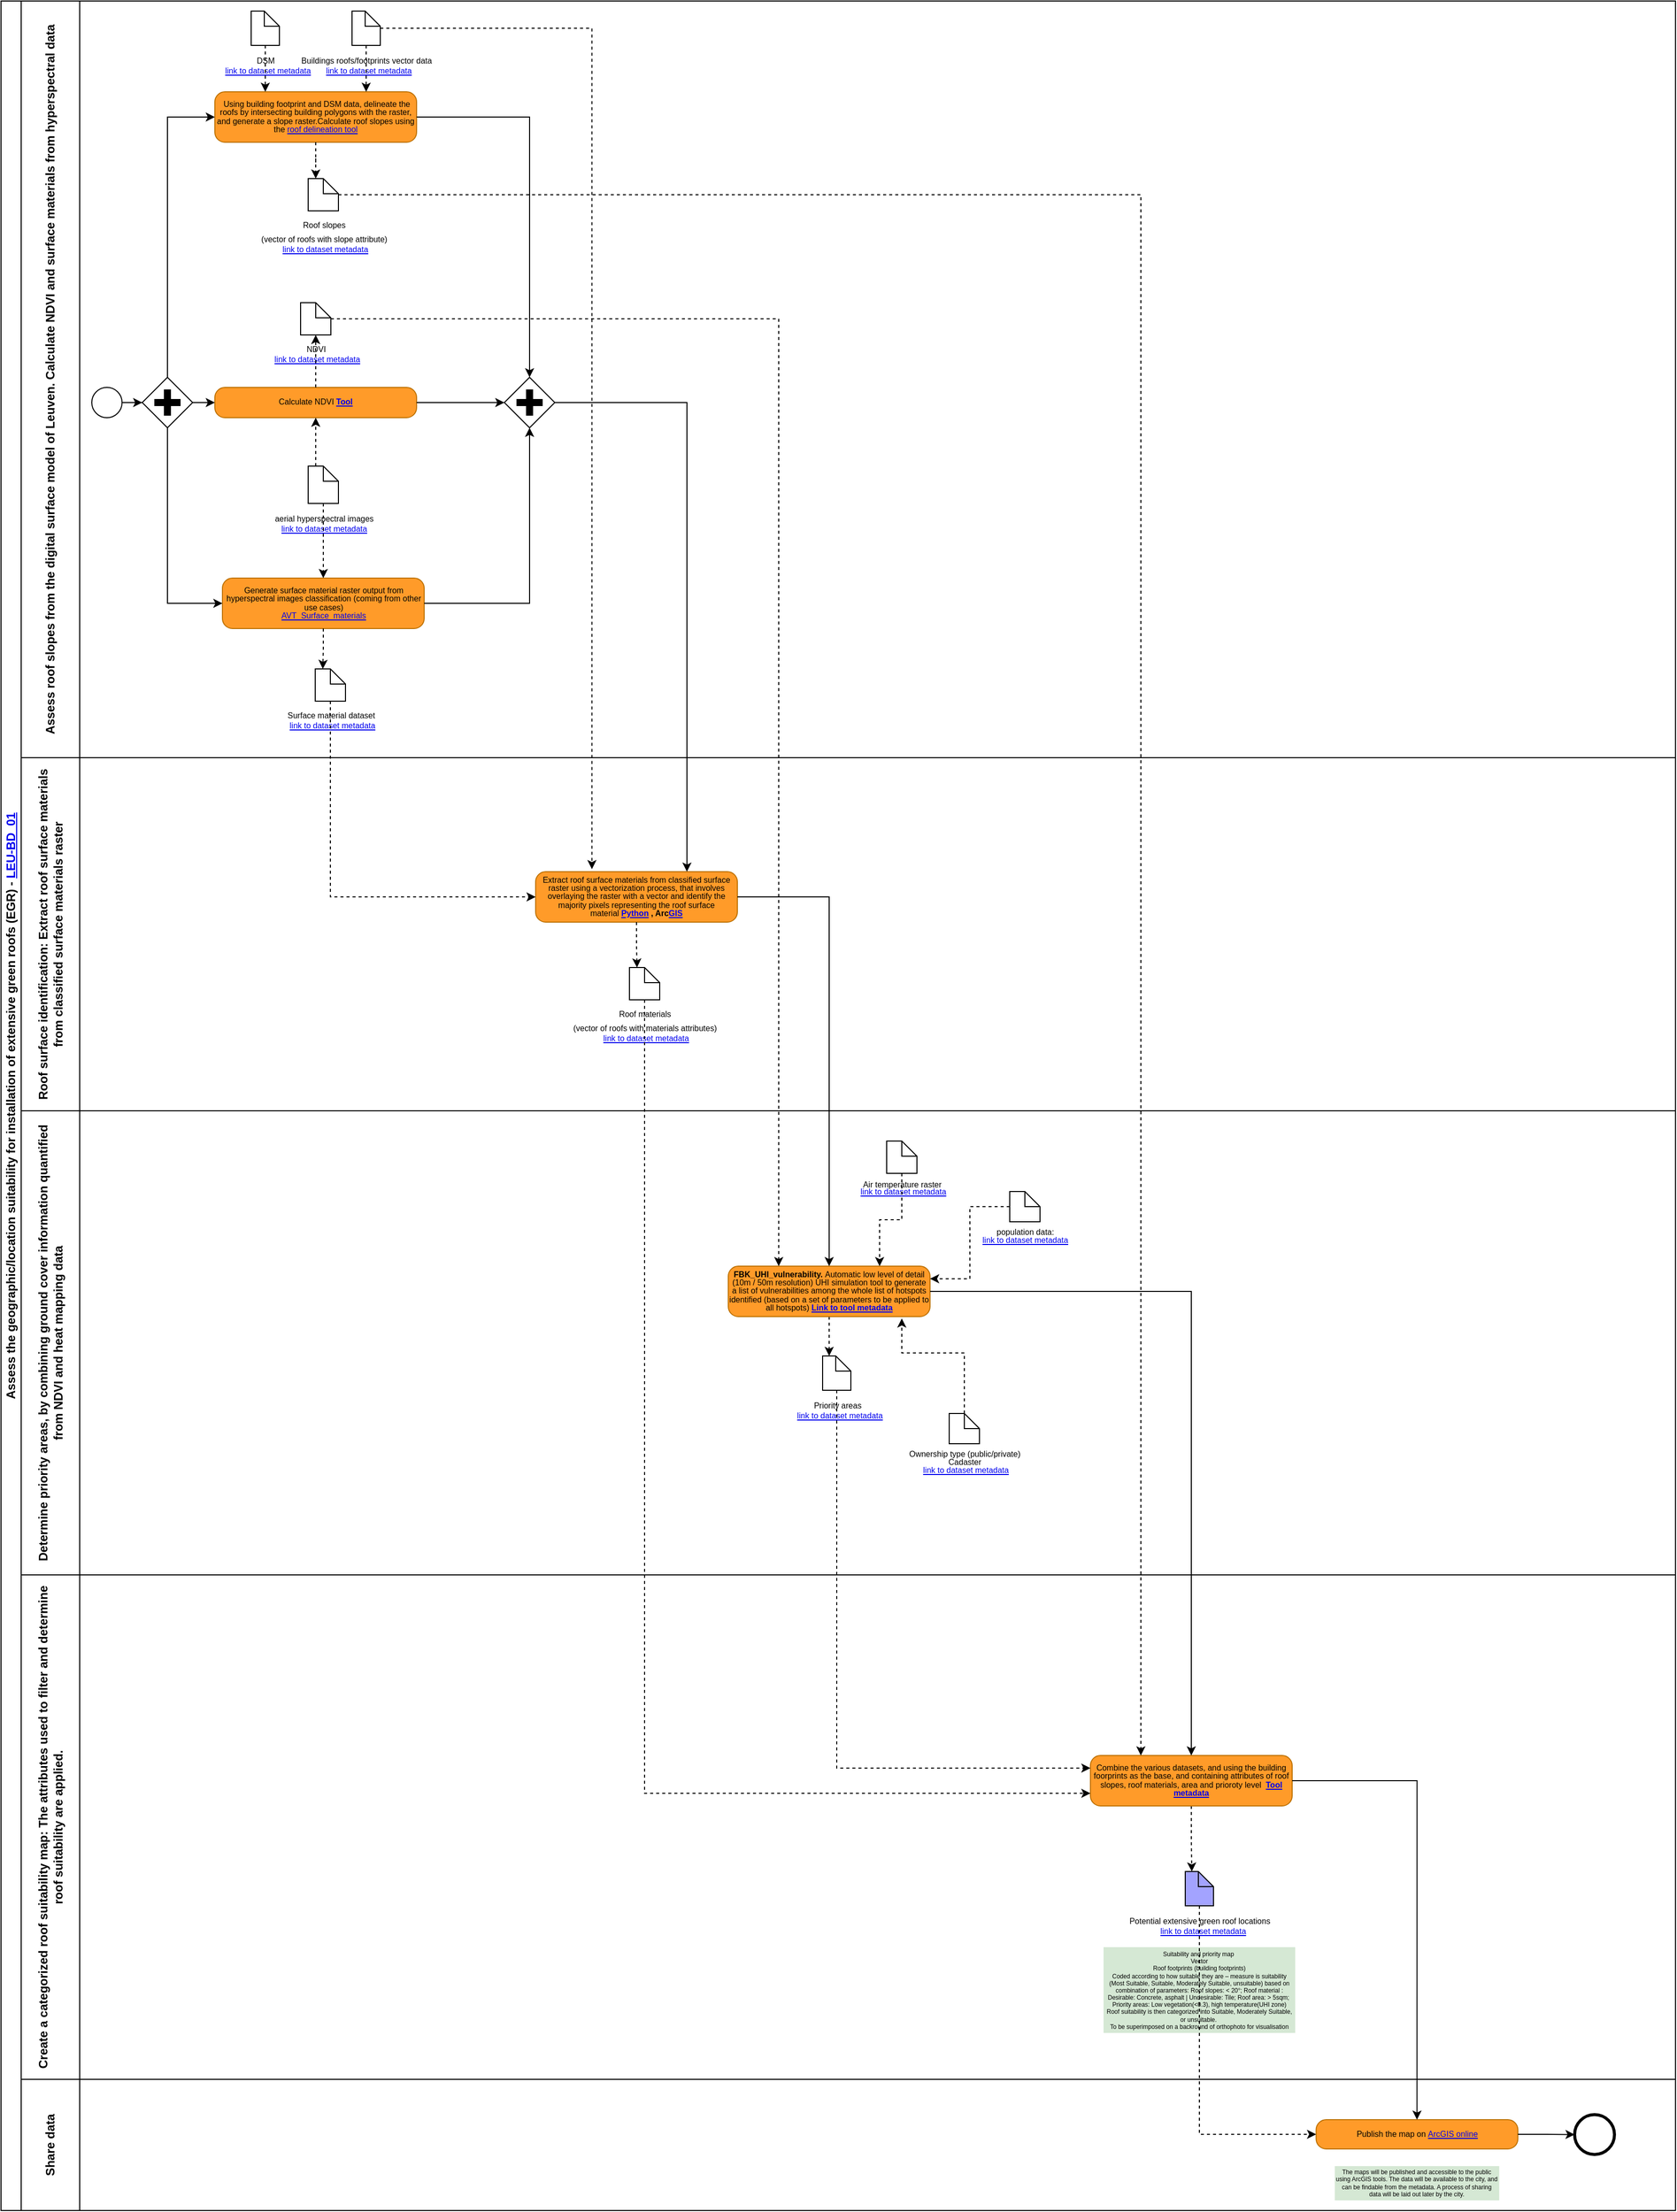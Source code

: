 <mxfile version="26.0.16" pages="2">
  <diagram name="LEU-BD1_green_roofs" id="F97aDcaribmYSFwoTKZO">
    <mxGraphModel grid="1" page="1" gridSize="10" guides="1" tooltips="1" connect="1" arrows="1" fold="1" pageScale="1" pageWidth="3300" pageHeight="4681" math="0" shadow="0">
      <root>
        <mxCell id="PcYaHmH3jo6lt0JSgFxJ-0" />
        <mxCell id="PcYaHmH3jo6lt0JSgFxJ-1" parent="PcYaHmH3jo6lt0JSgFxJ-0" />
        <mxCell id="PcYaHmH3jo6lt0JSgFxJ-2" value="Assess the geographic/location suitability for installation of extensive green roofs (EGR) - &lt;a href=&quot;https://docs.google.com/document/d/1skQ88CDp-9vRKbNcEwRzxr1D_h4HPzzd/edit#heading=h.gjdgxs&quot;&gt;LEU-BD_01&lt;/a&gt;" style="swimlane;html=1;childLayout=stackLayout;resizeParent=1;resizeParentMax=0;horizontal=0;startSize=20;horizontalStack=0;whiteSpace=wrap;" vertex="1" parent="PcYaHmH3jo6lt0JSgFxJ-1">
          <mxGeometry x="50" y="-4390" width="1660" height="2190" as="geometry">
            <mxRectangle x="99" y="-2240" width="40" height="50" as="alternateBounds" />
          </mxGeometry>
        </mxCell>
        <mxCell id="PcYaHmH3jo6lt0JSgFxJ-3" value="Assess roof slopes from the digital surface model of Leuven. Calculate NDVI and surface materials from hyperspectral data" style="swimlane;html=1;startSize=58;horizontal=0;whiteSpace=wrap;" vertex="1" parent="PcYaHmH3jo6lt0JSgFxJ-2">
          <mxGeometry x="20" width="1640" height="750" as="geometry">
            <mxRectangle x="20" width="1133" height="30" as="alternateBounds" />
          </mxGeometry>
        </mxCell>
        <mxCell id="PcYaHmH3jo6lt0JSgFxJ-4" style="edgeStyle=orthogonalEdgeStyle;rounded=0;orthogonalLoop=1;jettySize=auto;html=1;entryX=0;entryY=0.5;entryDx=0;entryDy=0;entryPerimeter=0;" edge="1" parent="PcYaHmH3jo6lt0JSgFxJ-3" source="PcYaHmH3jo6lt0JSgFxJ-5" target="PcYaHmH3jo6lt0JSgFxJ-13">
          <mxGeometry relative="1" as="geometry">
            <mxPoint x="135" y="278" as="targetPoint" />
          </mxGeometry>
        </mxCell>
        <mxCell id="PcYaHmH3jo6lt0JSgFxJ-5" value="" style="points=[[0.145,0.145,0],[0.5,0,0],[0.855,0.145,0],[1,0.5,0],[0.855,0.855,0],[0.5,1,0],[0.145,0.855,0],[0,0.5,0]];shape=mxgraph.bpmn.event;html=1;verticalLabelPosition=bottom;labelBackgroundColor=#ffffff;verticalAlign=top;align=center;perimeter=ellipsePerimeter;outlineConnect=0;aspect=fixed;outline=standard;symbol=general;" vertex="1" parent="PcYaHmH3jo6lt0JSgFxJ-3">
          <mxGeometry x="70" y="383" width="30" height="30" as="geometry" />
        </mxCell>
        <mxCell id="PcYaHmH3jo6lt0JSgFxJ-6" value="&lt;h6 style=&quot;line-height: 100%;&quot;&gt;&lt;font face=&quot;Arial&quot;&gt;&lt;span style=&quot;font-size: 8px; font-weight: 400;&quot;&gt;&amp;nbsp;Using building footprint and DSM data, delineate the roofs by intersecting building polygons with the raster, and generate a slope raster.Calculate roof slopes using the &lt;a href=&quot;https://usage.geocat.live/catalogue/srv/eng/catalog.search#/metadata/c5ecc760-1d15-4c49-a8e0-0914b98b8935&quot;&gt;roof delineation&amp;nbsp;tool&lt;/a&gt;&lt;/span&gt;&lt;/font&gt;&lt;/h6&gt;" style="points=[[0.25,0,0],[0.5,0,0],[0.75,0,0],[1,0.25,0],[1,0.5,0],[1,0.75,0],[0.75,1,0],[0.5,1,0],[0.25,1,0],[0,0.75,0],[0,0.5,0],[0,0.25,0]];shape=mxgraph.bpmn.task;whiteSpace=wrap;rectStyle=rounded;size=10;html=1;container=1;expand=0;collapsible=0;taskMarker=abstract;fillColor=#ff9b29;fontColor=#000000;strokeColor=#BD7000;" vertex="1" parent="PcYaHmH3jo6lt0JSgFxJ-3">
          <mxGeometry x="192" y="90" width="200" height="50" as="geometry" />
        </mxCell>
        <UserObject label="&lt;div style=&quot;line-height: 100%;&quot;&gt;&lt;div style=&quot;line-height: 100%;&quot;&gt;&lt;div style=&quot;line-height: 100%;&quot;&gt;&lt;span style=&quot;font-size: 8px;&quot;&gt;Roof slopes&lt;/span&gt;&lt;/div&gt;&lt;div style=&quot;line-height: 100%;&quot;&gt;&lt;span style=&quot;font-size: 8px;&quot;&gt;(vector of roofs with slope attribute)&lt;/span&gt;&lt;br&gt;&lt;/div&gt;&lt;/div&gt;&lt;div style=&quot;font-size: 8px; line-height: 100%;&quot;&gt;&lt;span style=&quot;font-family: Arial; background-color: initial;&quot;&gt;&amp;nbsp;&lt;/span&gt;&lt;a href=&quot;https://usage.geocat.live/catalogue/srv/eng/catalog.search#/metadata/e33b2d0a-5241-416d-af89-9103f6f5814f&quot; style=&quot;font-family: Arial; background-color: initial;&quot;&gt;link to dataset metadata&lt;/a&gt;&lt;br&gt;&lt;/div&gt;&lt;/div&gt;" id="PcYaHmH3jo6lt0JSgFxJ-7">
          <mxCell style="shape=mxgraph.bpmn.data;labelPosition=center;verticalLabelPosition=bottom;align=center;verticalAlign=top;size=15;html=1;" vertex="1" parent="PcYaHmH3jo6lt0JSgFxJ-3">
            <mxGeometry x="284.5" y="176" width="30" height="32" as="geometry" />
          </mxCell>
        </UserObject>
        <mxCell id="PcYaHmH3jo6lt0JSgFxJ-8" style="edgeStyle=orthogonalEdgeStyle;rounded=0;orthogonalLoop=1;jettySize=auto;html=1;entryX=0;entryY=0;entryDx=7.5;entryDy=0;entryPerimeter=0;dashed=1;" edge="1" parent="PcYaHmH3jo6lt0JSgFxJ-3" source="PcYaHmH3jo6lt0JSgFxJ-6" target="PcYaHmH3jo6lt0JSgFxJ-7">
          <mxGeometry relative="1" as="geometry" />
        </mxCell>
        <UserObject label="&lt;div style=&quot;&quot;&gt;&lt;div style=&quot;&quot;&gt;&lt;font face=&quot;Arial&quot;&gt;&lt;span style=&quot;font-size: 8px;&quot;&gt;DSM&lt;/span&gt;&lt;/font&gt;&lt;br&gt;&lt;/div&gt;&lt;div style=&quot;font-size: 8px;&quot;&gt;&lt;font face=&quot;Arial&quot; style=&quot;font-size: 8px;&quot;&gt;&amp;nbsp; &lt;a href=&quot;https://geonetwork.sdi.sadl.kuleuven.be/geonetwork/srv/eng/catalog.search#/metadata/0da2e5e4-6886-426b-bb82-c0ffe6faeff6&quot;&gt;link to dataset metadata&lt;/a&gt;&lt;/font&gt;&lt;/div&gt;&lt;/div&gt;" id="PcYaHmH3jo6lt0JSgFxJ-9">
          <mxCell style="shape=mxgraph.bpmn.data;labelPosition=center;verticalLabelPosition=bottom;align=center;verticalAlign=top;size=15;html=1;" vertex="1" parent="PcYaHmH3jo6lt0JSgFxJ-3">
            <mxGeometry x="228" y="10" width="28" height="34" as="geometry" />
          </mxCell>
        </UserObject>
        <mxCell id="PcYaHmH3jo6lt0JSgFxJ-10" style="edgeStyle=orthogonalEdgeStyle;rounded=0;orthogonalLoop=1;jettySize=auto;html=1;entryX=0.25;entryY=0;entryDx=0;entryDy=0;entryPerimeter=0;dashed=1;" edge="1" parent="PcYaHmH3jo6lt0JSgFxJ-3" source="PcYaHmH3jo6lt0JSgFxJ-9" target="PcYaHmH3jo6lt0JSgFxJ-6">
          <mxGeometry relative="1" as="geometry" />
        </mxCell>
        <UserObject label="&lt;div style=&quot;&quot;&gt;&lt;div style=&quot;&quot;&gt;&lt;font face=&quot;Arial&quot;&gt;&lt;span style=&quot;font-size: 8px;&quot;&gt;Buildings roofs/footprints vector data&lt;/span&gt;&lt;/font&gt;&lt;br&gt;&lt;/div&gt;&lt;div style=&quot;font-size: 8px;&quot;&gt;&lt;font face=&quot;Arial&quot; style=&quot;font-size: 8px;&quot;&gt;&amp;nbsp; &lt;a href=&quot;https://geonetwork.sdi.sadl.kuleuven.be/geonetwork/srv/eng/catalog.search#/metadata/b5835e44-e554-496b-b930-da4fca628a45&quot;&gt;link to dataset metadata&lt;/a&gt;&lt;/font&gt;&lt;/div&gt;&lt;/div&gt;" id="PcYaHmH3jo6lt0JSgFxJ-11">
          <mxCell style="shape=mxgraph.bpmn.data;labelPosition=center;verticalLabelPosition=bottom;align=center;verticalAlign=top;size=15;html=1;" vertex="1" parent="PcYaHmH3jo6lt0JSgFxJ-3">
            <mxGeometry x="328" y="10" width="28" height="34" as="geometry" />
          </mxCell>
        </UserObject>
        <mxCell id="PcYaHmH3jo6lt0JSgFxJ-12" style="edgeStyle=orthogonalEdgeStyle;rounded=0;orthogonalLoop=1;jettySize=auto;html=1;entryX=0.75;entryY=0;entryDx=0;entryDy=0;entryPerimeter=0;dashed=1;" edge="1" parent="PcYaHmH3jo6lt0JSgFxJ-3" source="PcYaHmH3jo6lt0JSgFxJ-11" target="PcYaHmH3jo6lt0JSgFxJ-6">
          <mxGeometry relative="1" as="geometry" />
        </mxCell>
        <mxCell id="PcYaHmH3jo6lt0JSgFxJ-13" value="" style="points=[[0.25,0.25,0],[0.5,0,0],[0.75,0.25,0],[1,0.5,0],[0.75,0.75,0],[0.5,1,0],[0.25,0.75,0],[0,0.5,0]];shape=mxgraph.bpmn.gateway2;html=1;verticalLabelPosition=bottom;labelBackgroundColor=#ffffff;verticalAlign=top;align=center;perimeter=rhombusPerimeter;outlineConnect=0;outline=none;symbol=none;gwType=parallel;" vertex="1" parent="PcYaHmH3jo6lt0JSgFxJ-3">
          <mxGeometry x="120" y="373" width="50" height="50" as="geometry" />
        </mxCell>
        <mxCell id="PcYaHmH3jo6lt0JSgFxJ-14" style="edgeStyle=orthogonalEdgeStyle;rounded=0;orthogonalLoop=1;jettySize=auto;html=1;entryX=0;entryY=0.5;entryDx=0;entryDy=0;entryPerimeter=0;exitX=0.5;exitY=0;exitDx=0;exitDy=0;exitPerimeter=0;" edge="1" parent="PcYaHmH3jo6lt0JSgFxJ-3" source="PcYaHmH3jo6lt0JSgFxJ-13" target="PcYaHmH3jo6lt0JSgFxJ-6">
          <mxGeometry relative="1" as="geometry" />
        </mxCell>
        <mxCell id="PcYaHmH3jo6lt0JSgFxJ-15" value="&lt;h6 style=&quot;line-height: 100%;&quot;&gt;&lt;font style=&quot;&quot; face=&quot;Arial&quot;&gt;&lt;span style=&quot;font-size: 8px; font-weight: 400;&quot;&gt;Generate surface material raster output from hyperspectral images classification (coming from other use cases)&lt;/span&gt;&lt;br&gt;&lt;/font&gt;&lt;font face=&quot;Arial&quot;&gt;&lt;span style=&quot;font-size: 8px;&quot;&gt;&lt;a href=&quot;https://usage.geocat.live/catalogue/srv/ger/catalog.search#/metadata/fd520039-50a1-46c0-94a1-9b5369333e2a&quot; style=&quot;font-weight: normal;&quot;&gt;AVT_Surface_materials&lt;/a&gt;&lt;/span&gt;&lt;/font&gt;&lt;/h6&gt;" style="points=[[0.25,0,0],[0.5,0,0],[0.75,0,0],[1,0.25,0],[1,0.5,0],[1,0.75,0],[0.75,1,0],[0.5,1,0],[0.25,1,0],[0,0.75,0],[0,0.5,0],[0,0.25,0]];shape=mxgraph.bpmn.task;whiteSpace=wrap;rectStyle=rounded;size=10;html=1;container=1;expand=0;collapsible=0;taskMarker=abstract;fillColor=#ff9b29;fontColor=#000000;strokeColor=#BD7000;" vertex="1" parent="PcYaHmH3jo6lt0JSgFxJ-3">
          <mxGeometry x="199.5" y="572" width="200" height="50" as="geometry" />
        </mxCell>
        <mxCell id="PcYaHmH3jo6lt0JSgFxJ-16" style="edgeStyle=orthogonalEdgeStyle;rounded=0;orthogonalLoop=1;jettySize=auto;html=1;entryX=0;entryY=0.5;entryDx=0;entryDy=0;entryPerimeter=0;exitX=0.5;exitY=1;exitDx=0;exitDy=0;exitPerimeter=0;" edge="1" parent="PcYaHmH3jo6lt0JSgFxJ-3" source="PcYaHmH3jo6lt0JSgFxJ-13" target="PcYaHmH3jo6lt0JSgFxJ-15">
          <mxGeometry relative="1" as="geometry">
            <mxPoint x="191" y="350" as="targetPoint" />
          </mxGeometry>
        </mxCell>
        <UserObject label="&lt;div style=&quot;&quot;&gt;&lt;div style=&quot;&quot;&gt;&lt;font face=&quot;Arial&quot;&gt;&lt;span style=&quot;font-size: 8px;&quot;&gt;aerial hyperspectral images&lt;/span&gt;&lt;/font&gt;&lt;br&gt;&lt;/div&gt;&lt;div style=&quot;font-size: 8px;&quot;&gt;&lt;font face=&quot;Arial&quot; style=&quot;font-size: 8px;&quot;&gt;&lt;a href=&quot;https://usage.geocat.live/catalogue/srv/eng/catalog.search#/metadata/646cf671-26a1-4592-b2f1-5e939a2f967c&quot;&gt;link to dataset metadata&lt;/a&gt;&lt;/font&gt;&lt;/div&gt;&lt;/div&gt;" id="PcYaHmH3jo6lt0JSgFxJ-17">
          <mxCell style="shape=mxgraph.bpmn.data;labelPosition=center;verticalLabelPosition=bottom;align=center;verticalAlign=top;size=15;html=1;" vertex="1" parent="PcYaHmH3jo6lt0JSgFxJ-3">
            <mxGeometry x="284.5" y="461" width="30" height="37" as="geometry" />
          </mxCell>
        </UserObject>
        <mxCell id="PcYaHmH3jo6lt0JSgFxJ-18" style="edgeStyle=orthogonalEdgeStyle;rounded=0;orthogonalLoop=1;jettySize=auto;html=1;entryX=0.5;entryY=0;entryDx=0;entryDy=0;entryPerimeter=0;dashed=1;" edge="1" parent="PcYaHmH3jo6lt0JSgFxJ-3" source="PcYaHmH3jo6lt0JSgFxJ-17" target="PcYaHmH3jo6lt0JSgFxJ-15">
          <mxGeometry relative="1" as="geometry" />
        </mxCell>
        <UserObject label="&lt;div style=&quot;line-height: 100%;&quot;&gt;&lt;div style=&quot;line-height: 100%;&quot;&gt;&lt;div style=&quot;line-height: 100%;&quot;&gt;&lt;span style=&quot;font-size: 8px;&quot;&gt;Surface material dataset&lt;/span&gt;&lt;/div&gt;&lt;/div&gt;&lt;div style=&quot;font-size: 8px; line-height: 100%;&quot;&gt;&lt;span style=&quot;font-family: Arial; background-color: initial;&quot;&gt;&amp;nbsp;&lt;/span&gt;&lt;a style=&quot;font-family: Arial; background-color: initial;&quot; href=&quot;https://usage.geocat.live/catalogue/srv/eng/catalog.search#/metadata/200b7e3e-4e79-4300-ab9d-e63ebea05974&quot;&gt;link to dataset metadata&lt;/a&gt;&lt;br&gt;&lt;/div&gt;&lt;/div&gt;" id="PcYaHmH3jo6lt0JSgFxJ-19">
          <mxCell style="shape=mxgraph.bpmn.data;labelPosition=center;verticalLabelPosition=bottom;align=center;verticalAlign=top;size=15;html=1;" vertex="1" parent="PcYaHmH3jo6lt0JSgFxJ-3">
            <mxGeometry x="291.5" y="662" width="30" height="32" as="geometry" />
          </mxCell>
        </UserObject>
        <mxCell id="PcYaHmH3jo6lt0JSgFxJ-20" style="edgeStyle=orthogonalEdgeStyle;rounded=0;orthogonalLoop=1;jettySize=auto;html=1;entryX=0;entryY=0;entryDx=7.5;entryDy=0;entryPerimeter=0;dashed=1;" edge="1" parent="PcYaHmH3jo6lt0JSgFxJ-3" source="PcYaHmH3jo6lt0JSgFxJ-15" target="PcYaHmH3jo6lt0JSgFxJ-19">
          <mxGeometry relative="1" as="geometry" />
        </mxCell>
        <mxCell id="PcYaHmH3jo6lt0JSgFxJ-21" value="&lt;h6 style=&quot;line-height: 100%;&quot;&gt;&lt;span style=&quot;font-weight: normal;&quot;&gt;&lt;font face=&quot;Arial&quot;&gt;&lt;span style=&quot;font-size: 8px;&quot;&gt;Calculate NDVI&lt;/span&gt;&lt;/font&gt;&amp;nbsp;&lt;/span&gt;&lt;span style=&quot;font-size: 8.04px;&quot;&gt;&lt;a href=&quot;https://usage.geocat.live/catalogue/srv/eng/catalog.search#/metadata/caca9b99-3f3e-4d03-a3e8-9df00c238dd8&quot;&gt;Tool&lt;/a&gt;&lt;/span&gt;&lt;/h6&gt;" style="points=[[0.25,0,0],[0.5,0,0],[0.75,0,0],[1,0.25,0],[1,0.5,0],[1,0.75,0],[0.75,1,0],[0.5,1,0],[0.25,1,0],[0,0.75,0],[0,0.5,0],[0,0.25,0]];shape=mxgraph.bpmn.task;whiteSpace=wrap;rectStyle=rounded;size=10;html=1;container=1;expand=0;collapsible=0;taskMarker=abstract;fillColor=#ff9b29;fontColor=#000000;strokeColor=#BD7000;" vertex="1" parent="PcYaHmH3jo6lt0JSgFxJ-3">
          <mxGeometry x="192" y="383" width="200" height="30" as="geometry" />
        </mxCell>
        <mxCell id="PcYaHmH3jo6lt0JSgFxJ-22" style="edgeStyle=orthogonalEdgeStyle;rounded=0;orthogonalLoop=1;jettySize=auto;html=1;entryX=0.5;entryY=1;entryDx=0;entryDy=0;entryPerimeter=0;exitX=0;exitY=0;exitDx=7.5;exitDy=0;exitPerimeter=0;dashed=1;" edge="1" parent="PcYaHmH3jo6lt0JSgFxJ-3" source="PcYaHmH3jo6lt0JSgFxJ-17" target="PcYaHmH3jo6lt0JSgFxJ-21">
          <mxGeometry relative="1" as="geometry" />
        </mxCell>
        <UserObject label="&lt;div style=&quot;line-height: 100%;&quot;&gt;&lt;div style=&quot;line-height: 100%;&quot;&gt;&lt;div style=&quot;line-height: 100%;&quot;&gt;&lt;span style=&quot;font-size: 8px;&quot;&gt;NDVI&lt;/span&gt;&lt;/div&gt;&lt;/div&gt;&lt;div style=&quot;font-size: 8px; line-height: 100%;&quot;&gt;&lt;span style=&quot;font-family: Arial; background-color: initial;&quot;&gt;&amp;nbsp;&lt;/span&gt;&lt;a href=&quot;https://usage.geocat.live/catalogue/srv/eng/catalog.search#/metadata/436a943d-c3ea-4bad-a057-ef0ff4dcd66c&quot; style=&quot;font-family: Arial; background-color: initial;&quot;&gt;link to dataset metadata&lt;/a&gt;&lt;br&gt;&lt;/div&gt;&lt;/div&gt;" id="PcYaHmH3jo6lt0JSgFxJ-23">
          <mxCell style="shape=mxgraph.bpmn.data;labelPosition=center;verticalLabelPosition=bottom;align=center;verticalAlign=top;size=15;html=1;" vertex="1" parent="PcYaHmH3jo6lt0JSgFxJ-3">
            <mxGeometry x="277" y="299" width="30" height="32" as="geometry" />
          </mxCell>
        </UserObject>
        <mxCell id="PcYaHmH3jo6lt0JSgFxJ-24" style="edgeStyle=orthogonalEdgeStyle;rounded=0;orthogonalLoop=1;jettySize=auto;html=1;entryX=0.5;entryY=1;entryDx=0;entryDy=0;entryPerimeter=0;dashed=1;" edge="1" parent="PcYaHmH3jo6lt0JSgFxJ-3" source="PcYaHmH3jo6lt0JSgFxJ-21" target="PcYaHmH3jo6lt0JSgFxJ-23">
          <mxGeometry relative="1" as="geometry">
            <mxPoint x="292" y="326" as="targetPoint" />
          </mxGeometry>
        </mxCell>
        <mxCell id="PcYaHmH3jo6lt0JSgFxJ-25" style="edgeStyle=orthogonalEdgeStyle;rounded=0;orthogonalLoop=1;jettySize=auto;html=1;entryX=0;entryY=0.5;entryDx=0;entryDy=0;entryPerimeter=0;" edge="1" parent="PcYaHmH3jo6lt0JSgFxJ-3" source="PcYaHmH3jo6lt0JSgFxJ-13" target="PcYaHmH3jo6lt0JSgFxJ-21">
          <mxGeometry relative="1" as="geometry" />
        </mxCell>
        <mxCell id="zARZUmemJXhkc9nPOAeH-8" style="edgeStyle=orthogonalEdgeStyle;rounded=0;orthogonalLoop=1;jettySize=auto;html=1;entryX=0;entryY=0.5;entryDx=0;entryDy=0;entryPerimeter=0;" edge="1" parent="PcYaHmH3jo6lt0JSgFxJ-3" source="PcYaHmH3jo6lt0JSgFxJ-21" target="5Q6WIjyyoWJMWBGOOfQ3-0">
          <mxGeometry relative="1" as="geometry">
            <mxPoint x="460" y="398" as="targetPoint" />
          </mxGeometry>
        </mxCell>
        <mxCell id="zARZUmemJXhkc9nPOAeH-9" style="edgeStyle=orthogonalEdgeStyle;rounded=0;orthogonalLoop=1;jettySize=auto;html=1;entryX=0.5;entryY=0;entryDx=0;entryDy=0;entryPerimeter=0;" edge="1" parent="PcYaHmH3jo6lt0JSgFxJ-3" source="PcYaHmH3jo6lt0JSgFxJ-6" target="5Q6WIjyyoWJMWBGOOfQ3-0">
          <mxGeometry relative="1" as="geometry">
            <mxPoint x="505" y="360" as="targetPoint" />
          </mxGeometry>
        </mxCell>
        <mxCell id="zARZUmemJXhkc9nPOAeH-11" style="edgeStyle=orthogonalEdgeStyle;rounded=0;orthogonalLoop=1;jettySize=auto;html=1;entryX=0.5;entryY=1;entryDx=0;entryDy=0;entryPerimeter=0;" edge="1" parent="PcYaHmH3jo6lt0JSgFxJ-3" source="PcYaHmH3jo6lt0JSgFxJ-15" target="5Q6WIjyyoWJMWBGOOfQ3-0">
          <mxGeometry relative="1" as="geometry">
            <mxPoint x="505" y="440" as="targetPoint" />
          </mxGeometry>
        </mxCell>
        <mxCell id="5Q6WIjyyoWJMWBGOOfQ3-0" value="" style="points=[[0.25,0.25,0],[0.5,0,0],[0.75,0.25,0],[1,0.5,0],[0.75,0.75,0],[0.5,1,0],[0.25,0.75,0],[0,0.5,0]];shape=mxgraph.bpmn.gateway2;html=1;verticalLabelPosition=bottom;labelBackgroundColor=#ffffff;verticalAlign=top;align=center;perimeter=rhombusPerimeter;outlineConnect=0;outline=none;symbol=none;gwType=parallel;" vertex="1" parent="PcYaHmH3jo6lt0JSgFxJ-3">
          <mxGeometry x="479" y="373" width="50" height="50" as="geometry" />
        </mxCell>
        <mxCell id="PcYaHmH3jo6lt0JSgFxJ-26" value="&lt;div&gt;Roof surface identification: Extract roof surface materials from classified surface materials raster&lt;/div&gt;" style="swimlane;html=1;startSize=58;horizontal=0;autosize=0;fixedWidth=0;whiteSpace=wrap;" vertex="1" parent="PcYaHmH3jo6lt0JSgFxJ-2">
          <mxGeometry x="20" y="750" width="1640" height="350" as="geometry" />
        </mxCell>
        <mxCell id="PcYaHmH3jo6lt0JSgFxJ-27" value="&lt;h6 style=&quot;line-height: 100%;&quot;&gt;&lt;font face=&quot;Arial&quot;&gt;&lt;span style=&quot;font-size: 8px; font-weight: 400;&quot;&gt;Extract roof surface materials from classified surface raster using a vectorization process, that involves overlaying the raster with a vector and identify the majority pixels representing the roof surface material&amp;nbsp;&lt;/span&gt;&lt;/font&gt;&lt;span style=&quot;font-size: 8.04px;&quot;&gt;&lt;a href=&quot;https://usage.geocat.live/catalogue/srv/eng/catalog.search#/metadata/3ab7aa66-0352-443a-8934-f0df08b97f30&quot;&gt;Python&lt;/a&gt; , Arc&lt;a href=&quot;https://usage.geocat.live/catalogue/srv/eng/catalog.search#/metadata/3ab7aa66-0352-443a-8934-f0df08b97f30&quot;&gt;GIS&lt;/a&gt;&lt;/span&gt;&lt;/h6&gt;" style="points=[[0.25,0,0],[0.5,0,0],[0.75,0,0],[1,0.25,0],[1,0.5,0],[1,0.75,0],[0.75,1,0],[0.5,1,0],[0.25,1,0],[0,0.75,0],[0,0.5,0],[0,0.25,0]];shape=mxgraph.bpmn.task;whiteSpace=wrap;rectStyle=rounded;size=10;html=1;container=1;expand=0;collapsible=0;taskMarker=abstract;fillColor=#ff9b29;fontColor=#000000;strokeColor=#BD7000;" vertex="1" parent="PcYaHmH3jo6lt0JSgFxJ-26">
          <mxGeometry x="510" y="113" width="200" height="50" as="geometry" />
        </mxCell>
        <mxCell id="PcYaHmH3jo6lt0JSgFxJ-28" style="edgeStyle=orthogonalEdgeStyle;rounded=0;orthogonalLoop=1;jettySize=auto;html=1;entryX=0;entryY=0;entryDx=7.5;entryDy=0;entryPerimeter=0;dashed=1;" edge="1" parent="PcYaHmH3jo6lt0JSgFxJ-26" source="PcYaHmH3jo6lt0JSgFxJ-27" target="PcYaHmH3jo6lt0JSgFxJ-29">
          <mxGeometry relative="1" as="geometry">
            <mxPoint x="671.5" y="210" as="targetPoint" />
          </mxGeometry>
        </mxCell>
        <UserObject label="&lt;div style=&quot;line-height: 100%;&quot;&gt;&lt;div style=&quot;line-height: 100%;&quot;&gt;&lt;div style=&quot;line-height: 100%;&quot;&gt;&lt;span style=&quot;font-size: 8px;&quot;&gt;Roof materials&lt;/span&gt;&lt;/div&gt;&lt;div style=&quot;line-height: 100%;&quot;&gt;&lt;span style=&quot;font-size: 8px;&quot;&gt;(vector of roofs with materials attributes)&lt;/span&gt;&lt;br&gt;&lt;/div&gt;&lt;/div&gt;&lt;div style=&quot;font-size: 8px; line-height: 100%;&quot;&gt;&lt;span style=&quot;font-family: Arial; background-color: initial;&quot;&gt;&amp;nbsp;&lt;/span&gt;&lt;a href=&quot;https://usage.geocat.live/catalogue/srv/eng/catalog.search#/metadata/3f97049c-19da-4cdd-b949-a86cda48e615&quot; style=&quot;font-family: Arial; background-color: initial;&quot;&gt;link to dataset metadata&lt;/a&gt;&lt;br&gt;&lt;/div&gt;&lt;/div&gt;" id="PcYaHmH3jo6lt0JSgFxJ-29">
          <mxCell style="shape=mxgraph.bpmn.data;labelPosition=center;verticalLabelPosition=bottom;align=center;verticalAlign=top;size=15;html=1;" vertex="1" parent="PcYaHmH3jo6lt0JSgFxJ-26">
            <mxGeometry x="603" y="208" width="30" height="32" as="geometry" />
          </mxCell>
        </UserObject>
        <mxCell id="PcYaHmH3jo6lt0JSgFxJ-30" value="&lt;div&gt;Determine priority areas,&amp;nbsp;by combining ground cover information quantified from NDVI and heat mapping data&lt;br&gt;&lt;/div&gt;" style="swimlane;html=1;startSize=58;horizontal=0;whiteSpace=wrap;" vertex="1" parent="PcYaHmH3jo6lt0JSgFxJ-2">
          <mxGeometry x="20" y="1100" width="1640" height="460" as="geometry" />
        </mxCell>
        <UserObject label="&lt;div style=&quot;&quot;&gt;&lt;div style=&quot;&quot;&gt;&lt;font face=&quot;Arial&quot;&gt;&lt;span style=&quot;font-size: 8px;&quot;&gt;Priority areas&lt;/span&gt;&lt;/font&gt;&lt;br&gt;&lt;/div&gt;&lt;div style=&quot;font-size: 8px;&quot;&gt;&lt;font face=&quot;Arial&quot; style=&quot;font-size: 8px;&quot;&gt;&amp;nbsp;&amp;nbsp;&lt;a href=&quot;https://usage.geocat.live/catalogue/srv/eng/catalog.search#/metadata/e7f5bfeb-3ece-41d3-9f8b-abed59af7b87&quot;&gt;link to dataset metadata&lt;/a&gt;&lt;/font&gt;&lt;/div&gt;&lt;/div&gt;" id="PcYaHmH3jo6lt0JSgFxJ-31">
          <mxCell style="shape=mxgraph.bpmn.data;labelPosition=center;verticalLabelPosition=bottom;align=center;verticalAlign=top;size=15;html=1;" vertex="1" parent="PcYaHmH3jo6lt0JSgFxJ-30">
            <mxGeometry x="794.5" y="243" width="28" height="34" as="geometry" />
          </mxCell>
        </UserObject>
        <mxCell id="PcYaHmH3jo6lt0JSgFxJ-32" style="edgeStyle=orthogonalEdgeStyle;rounded=0;orthogonalLoop=1;jettySize=auto;html=1;entryX=0;entryY=0;entryDx=6.5;entryDy=0;entryPerimeter=0;dashed=1;exitX=0.5;exitY=1;exitDx=0;exitDy=0;exitPerimeter=0;" edge="1" parent="PcYaHmH3jo6lt0JSgFxJ-30" source="PcYaHmH3jo6lt0JSgFxJ-33" target="PcYaHmH3jo6lt0JSgFxJ-31">
          <mxGeometry relative="1" as="geometry">
            <mxPoint x="801.529" y="206.5" as="sourcePoint" />
          </mxGeometry>
        </mxCell>
        <mxCell id="PcYaHmH3jo6lt0JSgFxJ-33" value="&lt;h6 style=&quot;line-height: 100%;&quot;&gt;FBK_UHI_vulnerability.&amp;nbsp;&lt;span style=&quot;font-size: 8px; font-weight: 400;&quot;&gt;Automatic low level of detail (10m / 50m resolution) UHI simulation tool to generate a list of vulnerabilities among the whole list of hotspots identified (based on a set of parameters to be applied to all hotspots)&amp;nbsp;&lt;/span&gt;&lt;font style=&quot;font-size: 8px;&quot; color=&quot;#ff3333&quot;&gt;&lt;a href=&quot;https://usage.geocat.live/catalogue/srv/eng/catalog.search#/metadata/929158a4-eb6d-41c7-b8c5-4c3e17e87d6b&quot;&gt;Link to tool metadata&lt;/a&gt;&lt;/font&gt;&lt;br&gt;&lt;/h6&gt;" style="points=[[0.25,0,0],[0.5,0,0],[0.75,0,0],[1,0.25,0],[1,0.5,0],[1,0.75,0],[0.75,1,0],[0.5,1,0],[0.25,1,0],[0,0.75,0],[0,0.5,0],[0,0.25,0]];shape=mxgraph.bpmn.task;whiteSpace=wrap;rectStyle=rounded;size=10;html=1;container=1;expand=0;collapsible=0;taskMarker=abstract;fillColor=#ff9b29;fontColor=#000000;strokeColor=#BD7000;" vertex="1" parent="PcYaHmH3jo6lt0JSgFxJ-30">
          <mxGeometry x="701" y="154" width="200" height="50" as="geometry" />
        </mxCell>
        <UserObject label="&lt;div style=&quot;line-height: 100%;&quot;&gt;&lt;div style=&quot;line-height: 60%;&quot;&gt;&lt;div style=&quot;line-height: 60%;&quot;&gt;&lt;span style=&quot;background-color: initial; font-size: 8px;&quot;&gt;Air temperature raster&lt;/span&gt;&lt;/div&gt;&lt;/div&gt;&lt;div style=&quot;font-size: 8px; line-height: 100%;&quot;&gt;&lt;span style=&quot;font-family: Arial; background-color: initial;&quot;&gt;&amp;nbsp;&lt;/span&gt;&lt;a href=&quot;https://usage.geocat.live/catalogue/srv/eng/catalog.search#/metadata/c4548cee-2ede-4065-946e-f1ad4dfd8f1b&quot; style=&quot;font-family: Arial; background-color: initial;&quot;&gt;link to dataset metadata&lt;/a&gt;&lt;br&gt;&lt;/div&gt;&lt;/div&gt;" id="PcYaHmH3jo6lt0JSgFxJ-34">
          <mxCell style="shape=mxgraph.bpmn.data;labelPosition=center;verticalLabelPosition=bottom;align=center;verticalAlign=top;size=15;html=1;" vertex="1" parent="PcYaHmH3jo6lt0JSgFxJ-30">
            <mxGeometry x="858" y="30" width="30" height="32" as="geometry" />
          </mxCell>
        </UserObject>
        <mxCell id="PcYaHmH3jo6lt0JSgFxJ-35" style="edgeStyle=orthogonalEdgeStyle;rounded=0;orthogonalLoop=1;jettySize=auto;html=1;entryX=0.75;entryY=0;entryDx=0;entryDy=0;entryPerimeter=0;dashed=1;" edge="1" parent="PcYaHmH3jo6lt0JSgFxJ-30" source="PcYaHmH3jo6lt0JSgFxJ-34" target="PcYaHmH3jo6lt0JSgFxJ-33">
          <mxGeometry relative="1" as="geometry" />
        </mxCell>
        <UserObject label="&lt;div style=&quot;line-height: 100%; font-size: 8px;&quot;&gt;&lt;div style=&quot;line-height: 100%;&quot;&gt;&lt;div style=&quot;line-height: 100%;&quot;&gt;&lt;div style=&quot;line-height: 100%;&quot;&gt;population data:&lt;/div&gt;&lt;div&gt;&lt;a style=&quot;background-color: initial;&quot; href=&quot;https://usage.geocat.live/&quot;&gt;link to dataset metadata&lt;/a&gt;&lt;br&gt;&lt;/div&gt;&lt;/div&gt;&lt;/div&gt;&lt;/div&gt;" id="FMfbRz7qUcHLlQg79BZ1-1">
          <mxCell style="shape=mxgraph.bpmn.data;labelPosition=center;verticalLabelPosition=bottom;align=center;verticalAlign=top;size=15;html=1;" vertex="1" parent="PcYaHmH3jo6lt0JSgFxJ-30">
            <mxGeometry x="980" y="80" width="30" height="30" as="geometry" />
          </mxCell>
        </UserObject>
        <UserObject label="&lt;div style=&quot;line-height: 100%; font-size: 8px;&quot;&gt;&lt;div style=&quot;line-height: 100%;&quot;&gt;&lt;div style=&quot;line-height: 100%;&quot;&gt;&lt;div style=&quot;line-height: 100%;&quot;&gt;&lt;div style=&quot;line-height: 100%;&quot;&gt;&lt;div style=&quot;line-height: 100%;&quot;&gt;Ownership type (public/private)&lt;/div&gt;&lt;div style=&quot;line-height: 100%;&quot;&gt;Cadaster&lt;/div&gt;&lt;/div&gt;&lt;/div&gt;&lt;div&gt;&lt;span style=&quot;background-color: initial;&quot;&gt;&amp;nbsp;&lt;/span&gt;&lt;a href=&quot;https://usage.geocat.live/catalogue/srv/eng/catalog.search#/metadata/7C823055-7BBF-4D62-B55E-F85C30D53162&quot; style=&quot;background-color: initial;&quot;&gt;link to dataset metadata&lt;/a&gt;&lt;br&gt;&lt;/div&gt;&lt;/div&gt;&lt;/div&gt;&lt;/div&gt;" id="FMfbRz7qUcHLlQg79BZ1-3">
          <mxCell style="shape=mxgraph.bpmn.data;labelPosition=center;verticalLabelPosition=bottom;align=center;verticalAlign=top;size=15;html=1;" vertex="1" parent="PcYaHmH3jo6lt0JSgFxJ-30">
            <mxGeometry x="920" y="300" width="30" height="30" as="geometry" />
          </mxCell>
        </UserObject>
        <mxCell id="FMfbRz7qUcHLlQg79BZ1-4" style="edgeStyle=orthogonalEdgeStyle;rounded=0;orthogonalLoop=1;jettySize=auto;html=1;entryX=1;entryY=0.25;entryDx=0;entryDy=0;entryPerimeter=0;dashed=1;" edge="1" parent="PcYaHmH3jo6lt0JSgFxJ-30" source="FMfbRz7qUcHLlQg79BZ1-1" target="PcYaHmH3jo6lt0JSgFxJ-33">
          <mxGeometry relative="1" as="geometry" />
        </mxCell>
        <mxCell id="FMfbRz7qUcHLlQg79BZ1-5" style="edgeStyle=orthogonalEdgeStyle;rounded=0;orthogonalLoop=1;jettySize=auto;html=1;entryX=0.86;entryY=1.037;entryDx=0;entryDy=0;entryPerimeter=0;dashed=1;" edge="1" parent="PcYaHmH3jo6lt0JSgFxJ-30" source="FMfbRz7qUcHLlQg79BZ1-3" target="PcYaHmH3jo6lt0JSgFxJ-33">
          <mxGeometry relative="1" as="geometry">
            <Array as="points">
              <mxPoint x="935" y="240" />
              <mxPoint x="873" y="240" />
            </Array>
          </mxGeometry>
        </mxCell>
        <mxCell id="PcYaHmH3jo6lt0JSgFxJ-37" value="&lt;div&gt;&lt;div&gt;Create a categorized roof suitability map: The attributes used to filter and determine roof suitability are applied.&lt;/div&gt;&lt;/div&gt;" style="swimlane;html=1;startSize=58;horizontal=0;whiteSpace=wrap;" vertex="1" parent="PcYaHmH3jo6lt0JSgFxJ-2">
          <mxGeometry x="20" y="1560" width="1640" height="500" as="geometry" />
        </mxCell>
        <UserObject label="&lt;div style=&quot;&quot;&gt;&lt;div style=&quot;&quot;&gt;&lt;font face=&quot;Arial&quot;&gt;&lt;span style=&quot;font-size: 8px;&quot;&gt;Potential extensive green roof locations&lt;/span&gt;&lt;/font&gt;&lt;/div&gt;&lt;div style=&quot;font-size: 8px;&quot;&gt;&lt;font face=&quot;Arial&quot; style=&quot;font-size: 8px;&quot;&gt;&amp;nbsp; &amp;nbsp;&lt;a href=&quot;https://usage.geocat.live/catalogue/srv/eng/catalog.search#/metadata/0f981a2d-1711-4c7e-bf18-17d7ca36d3fe&quot;&gt;link to dataset metadata&lt;/a&gt;&lt;/font&gt;&lt;/div&gt;&lt;/div&gt;" id="PcYaHmH3jo6lt0JSgFxJ-38">
          <mxCell style="shape=mxgraph.bpmn.data;labelPosition=center;verticalLabelPosition=bottom;align=center;verticalAlign=top;size=15;html=1;fillColor=#A3A3FF;" vertex="1" parent="PcYaHmH3jo6lt0JSgFxJ-37">
            <mxGeometry x="1154" y="294" width="28" height="34" as="geometry" />
          </mxCell>
        </UserObject>
        <mxCell id="PcYaHmH3jo6lt0JSgFxJ-39" value="&lt;div style=&quot;&quot;&gt;&lt;div&gt;Suitability and priority map&amp;nbsp;&lt;/div&gt;&lt;div&gt;Vector&lt;/div&gt;&lt;div&gt;Roof footprints (building footprints)&lt;/div&gt;&lt;div&gt;Coded according to how suitable they are – measure is suitability (Most Suitable, Suitable, Moderately Suitable, unsuitable) based on combination of parameters:&amp;nbsp;&lt;span style=&quot;background-color: initial;&quot;&gt;Roof slopes: &amp;lt; 20°;&amp;nbsp;&lt;/span&gt;&lt;span style=&quot;background-color: initial;&quot;&gt;Roof material : Desirable: Concrete, asphalt | Undesirable: Tile;&amp;nbsp;&lt;/span&gt;&lt;span style=&quot;background-color: initial;&quot;&gt;Roof area: &amp;gt; 5sqm;&amp;nbsp;&lt;/span&gt;&lt;/div&gt;&lt;div&gt;Priority areas: Low vegetation(&amp;lt;0.3), high temperature(UHI zone)&lt;/div&gt;&lt;div&gt;Roof suitability is then categorized into Suitable, Moderately Suitable, or unsuitable.&lt;span style=&quot;background-color: initial;&quot;&gt;&amp;nbsp;&lt;/span&gt;&lt;/div&gt;&lt;div&gt;To be superimposed on a backround of orthophoto for visualisation&lt;/div&gt;&lt;/div&gt;" style="text;html=1;strokeColor=none;fillColor=#d5e8d4;align=center;verticalAlign=middle;rounded=0;whiteSpace=wrap;spacing=2;fontSize=6;labelBackgroundColor=none;" vertex="1" parent="PcYaHmH3jo6lt0JSgFxJ-37">
          <mxGeometry x="1073" y="369" width="190" height="85" as="geometry" />
        </mxCell>
        <mxCell id="PcYaHmH3jo6lt0JSgFxJ-40" style="edgeStyle=orthogonalEdgeStyle;rounded=0;orthogonalLoop=1;jettySize=auto;html=1;entryX=0;entryY=0;entryDx=6.5;entryDy=0;entryPerimeter=0;dashed=1;exitX=0.5;exitY=1;exitDx=0;exitDy=0;exitPerimeter=0;" edge="1" parent="PcYaHmH3jo6lt0JSgFxJ-37" source="PcYaHmH3jo6lt0JSgFxJ-41" target="PcYaHmH3jo6lt0JSgFxJ-38">
          <mxGeometry relative="1" as="geometry">
            <mxPoint x="1174.97" y="248.5" as="sourcePoint" />
          </mxGeometry>
        </mxCell>
        <mxCell id="PcYaHmH3jo6lt0JSgFxJ-41" value="&lt;h6 style=&quot;line-height: 100%;&quot;&gt;&lt;font face=&quot;Arial&quot;&gt;&lt;span style=&quot;font-size: 8px; font-weight: 400;&quot;&gt;Combine the various datasets, and using the building foorprints as the base, and containing attributes of roof slopes, roof materials, area and prioroty level&amp;nbsp; &lt;/span&gt;&lt;span style=&quot;font-size: 8px;&quot;&gt;&lt;a href=&quot;https://usage.geocat.live/catalogue/srv/eng/catalog.search#/metadata/8c6388aa-9516-4f30-97be-234a4749a7cf&quot;&gt;Tool metadata&lt;/a&gt;&lt;/span&gt;&lt;/font&gt;&lt;/h6&gt;" style="points=[[0.25,0,0],[0.5,0,0],[0.75,0,0],[1,0.25,0],[1,0.5,0],[1,0.75,0],[0.75,1,0],[0.5,1,0],[0.25,1,0],[0,0.75,0],[0,0.5,0],[0,0.25,0]];shape=mxgraph.bpmn.task;whiteSpace=wrap;rectStyle=rounded;size=10;html=1;container=1;expand=0;collapsible=0;taskMarker=abstract;fillColor=#ff9b29;fontColor=#000000;strokeColor=#BD7000;" vertex="1" parent="PcYaHmH3jo6lt0JSgFxJ-37">
          <mxGeometry x="1060" y="179" width="200" height="50" as="geometry" />
        </mxCell>
        <mxCell id="xf30AkbQssrptCyK6v44-0" value="Share data" style="swimlane;html=1;startSize=58;horizontal=0;whiteSpace=wrap;" vertex="1" parent="PcYaHmH3jo6lt0JSgFxJ-2">
          <mxGeometry x="20" y="2060" width="1640" height="130" as="geometry" />
        </mxCell>
        <mxCell id="zARZUmemJXhkc9nPOAeH-2" value="&lt;h6 style=&quot;line-height: 100%;&quot;&gt;&lt;span style=&quot;font-family: Arial; font-size: 8px; font-weight: 400;&quot;&gt;Publish the map on&amp;nbsp;&lt;/span&gt;&lt;a style=&quot;font-family: Arial; font-size: 8px; font-weight: 400;&quot; href=&quot;https://www.arcgis.com/index.html&quot;&gt;ArcGIS online&lt;/a&gt;&lt;br&gt;&lt;/h6&gt;" style="points=[[0.25,0,0],[0.5,0,0],[0.75,0,0],[1,0.25,0],[1,0.5,0],[1,0.75,0],[0.75,1,0],[0.5,1,0],[0.25,1,0],[0,0.75,0],[0,0.5,0],[0,0.25,0]];shape=mxgraph.bpmn.task;whiteSpace=wrap;rectStyle=rounded;size=10;html=1;container=1;expand=0;collapsible=0;taskMarker=abstract;fillColor=#ff9b29;fontColor=#000000;strokeColor=#BD7000;" vertex="1" parent="xf30AkbQssrptCyK6v44-0">
          <mxGeometry x="1283.75" y="40" width="200" height="29" as="geometry" />
        </mxCell>
        <mxCell id="zARZUmemJXhkc9nPOAeH-3" value="&lt;div style=&quot;&quot;&gt;The maps will be published and accessible to the public using ArcGIS tools. The data will be available to the city, and can be findable from the metadata. A process of sharing data will be laid out later by the city.&lt;br&gt;&lt;/div&gt;" style="text;html=1;strokeColor=none;fillColor=#d5e8d4;align=center;verticalAlign=middle;rounded=0;whiteSpace=wrap;spacing=2;fontSize=6;labelBackgroundColor=none;" vertex="1" parent="xf30AkbQssrptCyK6v44-0">
          <mxGeometry x="1302.25" y="86" width="163" height="34" as="geometry" />
        </mxCell>
        <mxCell id="5Q6WIjyyoWJMWBGOOfQ3-1" value="" style="points=[[0.145,0.145,0],[0.5,0,0],[0.855,0.145,0],[1,0.5,0],[0.855,0.855,0],[0.5,1,0],[0.145,0.855,0],[0,0.5,0]];shape=mxgraph.bpmn.event;html=1;verticalLabelPosition=bottom;labelBackgroundColor=#ffffff;verticalAlign=top;align=center;perimeter=ellipsePerimeter;outlineConnect=0;aspect=fixed;outline=end;symbol=terminate2;" vertex="1" parent="xf30AkbQssrptCyK6v44-0">
          <mxGeometry x="1540" y="35" width="39.5" height="39.5" as="geometry" />
        </mxCell>
        <mxCell id="5Q6WIjyyoWJMWBGOOfQ3-2" style="edgeStyle=orthogonalEdgeStyle;rounded=0;orthogonalLoop=1;jettySize=auto;html=1;entryX=0;entryY=0.5;entryDx=0;entryDy=0;entryPerimeter=0;" edge="1" parent="xf30AkbQssrptCyK6v44-0" source="zARZUmemJXhkc9nPOAeH-2" target="5Q6WIjyyoWJMWBGOOfQ3-1">
          <mxGeometry relative="1" as="geometry" />
        </mxCell>
        <mxCell id="PcYaHmH3jo6lt0JSgFxJ-46" style="edgeStyle=orthogonalEdgeStyle;rounded=0;orthogonalLoop=1;jettySize=auto;html=1;entryX=0;entryY=0.5;entryDx=0;entryDy=0;entryPerimeter=0;exitX=0.5;exitY=1;exitDx=0;exitDy=0;exitPerimeter=0;dashed=1;" edge="1" parent="PcYaHmH3jo6lt0JSgFxJ-2" source="PcYaHmH3jo6lt0JSgFxJ-19" target="PcYaHmH3jo6lt0JSgFxJ-27">
          <mxGeometry relative="1" as="geometry" />
        </mxCell>
        <mxCell id="PcYaHmH3jo6lt0JSgFxJ-47" style="edgeStyle=orthogonalEdgeStyle;rounded=0;orthogonalLoop=1;jettySize=auto;html=1;entryX=0.25;entryY=0;entryDx=0;entryDy=0;entryPerimeter=0;dashed=1;" edge="1" parent="PcYaHmH3jo6lt0JSgFxJ-2" source="PcYaHmH3jo6lt0JSgFxJ-7" target="PcYaHmH3jo6lt0JSgFxJ-41">
          <mxGeometry relative="1" as="geometry" />
        </mxCell>
        <mxCell id="PcYaHmH3jo6lt0JSgFxJ-48" style="edgeStyle=orthogonalEdgeStyle;rounded=0;orthogonalLoop=1;jettySize=auto;html=1;entryX=0.5;entryY=0;entryDx=0;entryDy=0;entryPerimeter=0;exitX=1;exitY=0.5;exitDx=0;exitDy=0;exitPerimeter=0;" edge="1" parent="PcYaHmH3jo6lt0JSgFxJ-2" source="PcYaHmH3jo6lt0JSgFxJ-27" target="PcYaHmH3jo6lt0JSgFxJ-33">
          <mxGeometry relative="1" as="geometry" />
        </mxCell>
        <mxCell id="PcYaHmH3jo6lt0JSgFxJ-49" style="edgeStyle=orthogonalEdgeStyle;rounded=0;orthogonalLoop=1;jettySize=auto;html=1;entryX=0.25;entryY=0;entryDx=0;entryDy=0;entryPerimeter=0;dashed=1;" edge="1" parent="PcYaHmH3jo6lt0JSgFxJ-2" source="PcYaHmH3jo6lt0JSgFxJ-23" target="PcYaHmH3jo6lt0JSgFxJ-33">
          <mxGeometry relative="1" as="geometry" />
        </mxCell>
        <mxCell id="PcYaHmH3jo6lt0JSgFxJ-50" style="edgeStyle=orthogonalEdgeStyle;rounded=0;orthogonalLoop=1;jettySize=auto;html=1;entryX=0.5;entryY=0;entryDx=0;entryDy=0;entryPerimeter=0;" edge="1" parent="PcYaHmH3jo6lt0JSgFxJ-2" source="PcYaHmH3jo6lt0JSgFxJ-33" target="PcYaHmH3jo6lt0JSgFxJ-41">
          <mxGeometry relative="1" as="geometry" />
        </mxCell>
        <mxCell id="PcYaHmH3jo6lt0JSgFxJ-51" style="edgeStyle=orthogonalEdgeStyle;rounded=0;orthogonalLoop=1;jettySize=auto;html=1;entryX=0;entryY=0.25;entryDx=0;entryDy=0;entryPerimeter=0;exitX=0.5;exitY=1;exitDx=0;exitDy=0;exitPerimeter=0;dashed=1;" edge="1" parent="PcYaHmH3jo6lt0JSgFxJ-2" source="PcYaHmH3jo6lt0JSgFxJ-31" target="PcYaHmH3jo6lt0JSgFxJ-41">
          <mxGeometry relative="1" as="geometry" />
        </mxCell>
        <mxCell id="PcYaHmH3jo6lt0JSgFxJ-52" style="edgeStyle=orthogonalEdgeStyle;rounded=0;orthogonalLoop=1;jettySize=auto;html=1;entryX=0;entryY=0.75;entryDx=0;entryDy=0;entryPerimeter=0;exitX=0.5;exitY=1;exitDx=0;exitDy=0;exitPerimeter=0;dashed=1;" edge="1" parent="PcYaHmH3jo6lt0JSgFxJ-2" source="PcYaHmH3jo6lt0JSgFxJ-29" target="PcYaHmH3jo6lt0JSgFxJ-41">
          <mxGeometry relative="1" as="geometry" />
        </mxCell>
        <mxCell id="zARZUmemJXhkc9nPOAeH-4" style="edgeStyle=orthogonalEdgeStyle;rounded=0;orthogonalLoop=1;jettySize=auto;html=1;entryX=0.5;entryY=0;entryDx=0;entryDy=0;entryPerimeter=0;" edge="1" parent="PcYaHmH3jo6lt0JSgFxJ-2" source="PcYaHmH3jo6lt0JSgFxJ-41" target="zARZUmemJXhkc9nPOAeH-2">
          <mxGeometry relative="1" as="geometry" />
        </mxCell>
        <mxCell id="zARZUmemJXhkc9nPOAeH-5" style="edgeStyle=orthogonalEdgeStyle;rounded=0;orthogonalLoop=1;jettySize=auto;html=1;entryX=0;entryY=0.5;entryDx=0;entryDy=0;entryPerimeter=0;exitX=0.5;exitY=1;exitDx=0;exitDy=0;exitPerimeter=0;dashed=1;" edge="1" parent="PcYaHmH3jo6lt0JSgFxJ-2" source="PcYaHmH3jo6lt0JSgFxJ-38" target="zARZUmemJXhkc9nPOAeH-2">
          <mxGeometry relative="1" as="geometry" />
        </mxCell>
        <mxCell id="zARZUmemJXhkc9nPOAeH-7" style="edgeStyle=orthogonalEdgeStyle;rounded=0;orthogonalLoop=1;jettySize=auto;html=1;entryX=0.75;entryY=0;entryDx=0;entryDy=0;entryPerimeter=0;exitX=1;exitY=0.5;exitDx=0;exitDy=0;exitPerimeter=0;" edge="1" parent="PcYaHmH3jo6lt0JSgFxJ-2" source="5Q6WIjyyoWJMWBGOOfQ3-0" target="PcYaHmH3jo6lt0JSgFxJ-27">
          <mxGeometry relative="1" as="geometry">
            <mxPoint x="560" y="397.5" as="sourcePoint" />
            <mxPoint x="640" y="863" as="targetPoint" />
          </mxGeometry>
        </mxCell>
        <mxCell id="lzlrCtXXE2E_3hiCoF3M-0" style="edgeStyle=orthogonalEdgeStyle;rounded=0;orthogonalLoop=1;jettySize=auto;html=1;entryX=0.279;entryY=-0.05;entryDx=0;entryDy=0;entryPerimeter=0;dashed=1;" edge="1" parent="PcYaHmH3jo6lt0JSgFxJ-2" source="PcYaHmH3jo6lt0JSgFxJ-11" target="PcYaHmH3jo6lt0JSgFxJ-27">
          <mxGeometry relative="1" as="geometry" />
        </mxCell>
      </root>
    </mxGraphModel>
  </diagram>
  <diagram id="GPdz0B5Mh9TMP2D-jlgg" name="Page-2">
    <mxGraphModel grid="1" page="1" gridSize="10" guides="1" tooltips="1" connect="1" arrows="1" fold="1" pageScale="1" pageWidth="850" pageHeight="1100" math="0" shadow="0">
      <root>
        <mxCell id="0" />
        <mxCell id="1" parent="0" />
      </root>
    </mxGraphModel>
  </diagram>
</mxfile>
